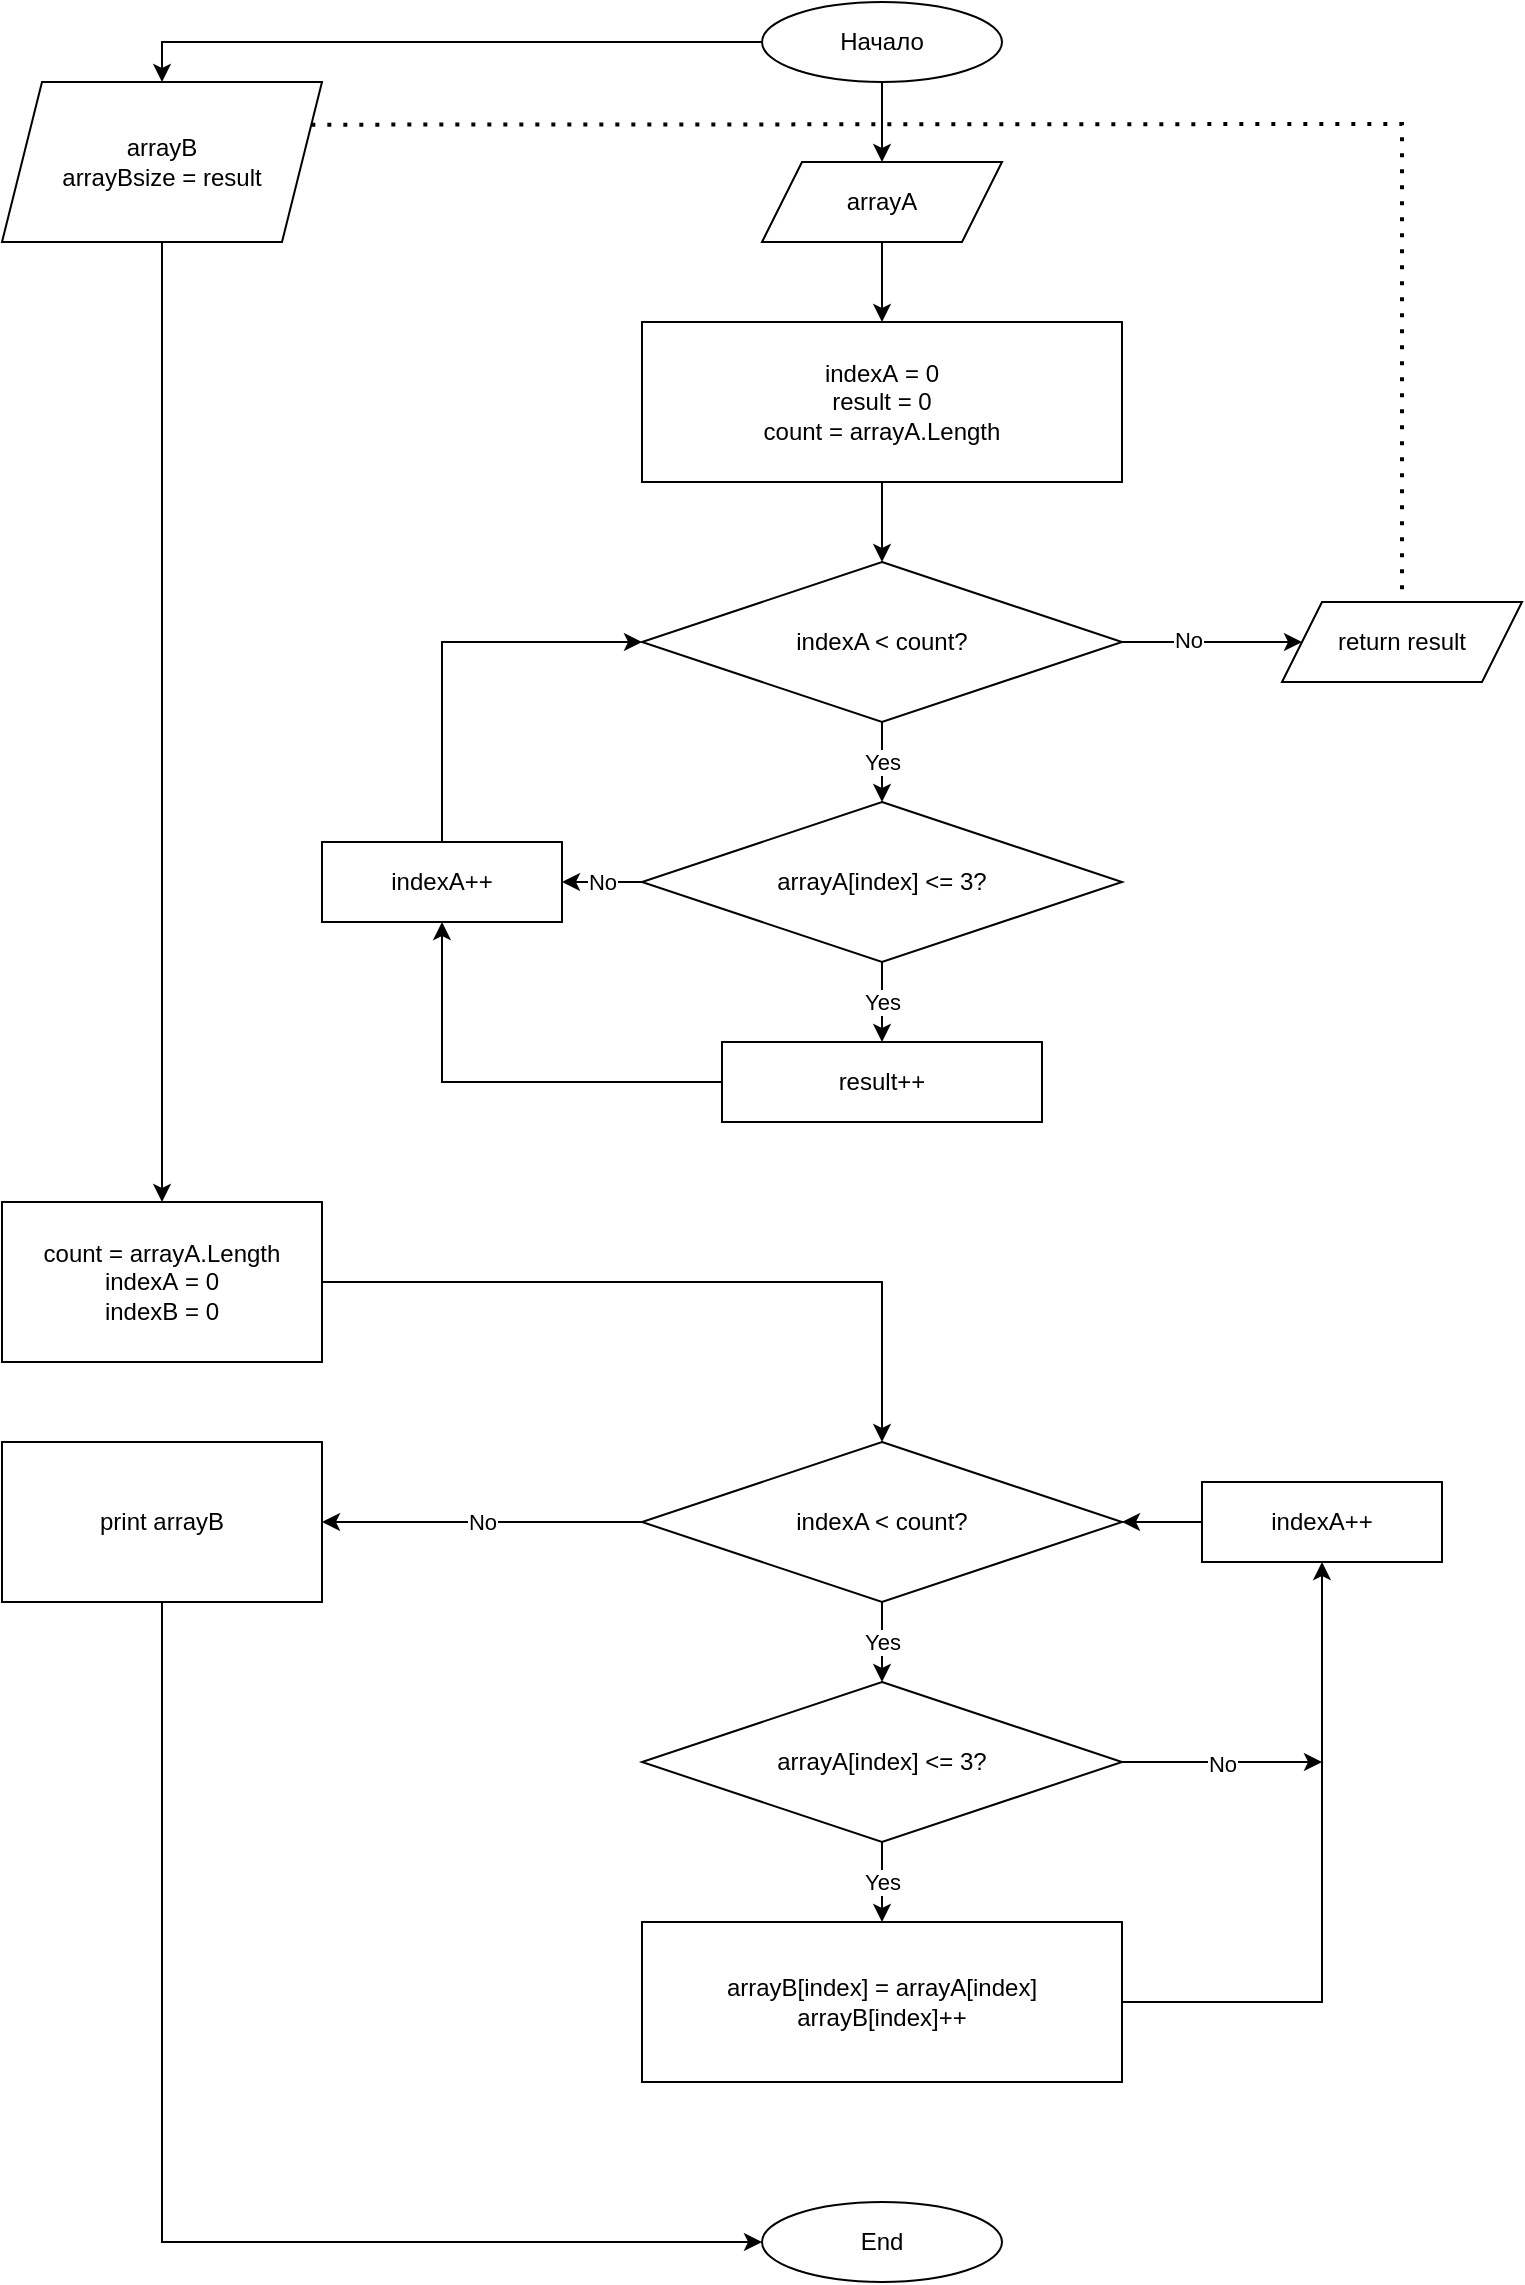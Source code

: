 <mxfile version="20.2.0" type="device"><diagram id="JkQ_ytLMIl1XNJhRQyvp" name="Страница 1"><mxGraphModel dx="1220" dy="672" grid="1" gridSize="10" guides="1" tooltips="1" connect="1" arrows="1" fold="1" page="1" pageScale="1" pageWidth="827" pageHeight="1169" background="#ffffff" math="0" shadow="0"><root><mxCell id="0"/><mxCell id="1" parent="0"/><mxCell id="TTaRvKEirfIjVPqRzyoc-22" value="" style="edgeStyle=orthogonalEdgeStyle;rounded=0;orthogonalLoop=1;jettySize=auto;html=1;" parent="1" source="TTaRvKEirfIjVPqRzyoc-1" target="TTaRvKEirfIjVPqRzyoc-2" edge="1"><mxGeometry relative="1" as="geometry"/></mxCell><mxCell id="TTaRvKEirfIjVPqRzyoc-25" style="edgeStyle=orthogonalEdgeStyle;rounded=0;orthogonalLoop=1;jettySize=auto;html=1;entryX=0.5;entryY=0;entryDx=0;entryDy=0;" parent="1" source="TTaRvKEirfIjVPqRzyoc-1" target="TTaRvKEirfIjVPqRzyoc-24" edge="1"><mxGeometry relative="1" as="geometry"/></mxCell><mxCell id="TTaRvKEirfIjVPqRzyoc-1" value="Начало" style="ellipse;whiteSpace=wrap;html=1;" parent="1" vertex="1"><mxGeometry x="420" width="120" height="40" as="geometry"/></mxCell><mxCell id="TTaRvKEirfIjVPqRzyoc-8" value="" style="edgeStyle=orthogonalEdgeStyle;rounded=0;orthogonalLoop=1;jettySize=auto;html=1;" parent="1" source="TTaRvKEirfIjVPqRzyoc-2" target="TTaRvKEirfIjVPqRzyoc-3" edge="1"><mxGeometry relative="1" as="geometry"/></mxCell><mxCell id="TTaRvKEirfIjVPqRzyoc-2" value="arrayA" style="shape=parallelogram;perimeter=parallelogramPerimeter;whiteSpace=wrap;html=1;fixedSize=1;" parent="1" vertex="1"><mxGeometry x="420" y="80" width="120" height="40" as="geometry"/></mxCell><mxCell id="TTaRvKEirfIjVPqRzyoc-7" value="" style="edgeStyle=orthogonalEdgeStyle;rounded=0;orthogonalLoop=1;jettySize=auto;html=1;" parent="1" source="TTaRvKEirfIjVPqRzyoc-3" target="TTaRvKEirfIjVPqRzyoc-4" edge="1"><mxGeometry relative="1" as="geometry"/></mxCell><mxCell id="TTaRvKEirfIjVPqRzyoc-3" value="indexА = 0&lt;br&gt;result = 0&lt;br&gt;count = arrayA.Length" style="rounded=0;whiteSpace=wrap;html=1;" parent="1" vertex="1"><mxGeometry x="360" y="160" width="240" height="80" as="geometry"/></mxCell><mxCell id="TTaRvKEirfIjVPqRzyoc-6" value="Yes" style="edgeStyle=orthogonalEdgeStyle;rounded=0;orthogonalLoop=1;jettySize=auto;html=1;" parent="1" source="TTaRvKEirfIjVPqRzyoc-4" target="TTaRvKEirfIjVPqRzyoc-5" edge="1"><mxGeometry relative="1" as="geometry"><Array as="points"><mxPoint x="480" y="380"/><mxPoint x="480" y="380"/></Array></mxGeometry></mxCell><mxCell id="TTaRvKEirfIjVPqRzyoc-11" value="" style="edgeStyle=orthogonalEdgeStyle;rounded=0;orthogonalLoop=1;jettySize=auto;html=1;" parent="1" source="TTaRvKEirfIjVPqRzyoc-4" target="TTaRvKEirfIjVPqRzyoc-10" edge="1"><mxGeometry relative="1" as="geometry"/></mxCell><mxCell id="TTaRvKEirfIjVPqRzyoc-12" value="No" style="edgeLabel;html=1;align=center;verticalAlign=middle;resizable=0;points=[];" parent="TTaRvKEirfIjVPqRzyoc-11" vertex="1" connectable="0"><mxGeometry x="-0.267" y="1" relative="1" as="geometry"><mxPoint as="offset"/></mxGeometry></mxCell><mxCell id="TTaRvKEirfIjVPqRzyoc-4" value="indexA &amp;lt; count?" style="rhombus;whiteSpace=wrap;html=1;" parent="1" vertex="1"><mxGeometry x="360" y="280" width="240" height="80" as="geometry"/></mxCell><mxCell id="TTaRvKEirfIjVPqRzyoc-15" value="No" style="edgeStyle=orthogonalEdgeStyle;rounded=0;orthogonalLoop=1;jettySize=auto;html=1;entryX=1;entryY=0.5;entryDx=0;entryDy=0;" parent="1" source="TTaRvKEirfIjVPqRzyoc-5" target="TTaRvKEirfIjVPqRzyoc-14" edge="1"><mxGeometry relative="1" as="geometry"><mxPoint x="280" y="440" as="targetPoint"/></mxGeometry></mxCell><mxCell id="TTaRvKEirfIjVPqRzyoc-17" value="Yes" style="edgeStyle=orthogonalEdgeStyle;rounded=0;orthogonalLoop=1;jettySize=auto;html=1;" parent="1" source="TTaRvKEirfIjVPqRzyoc-5" target="TTaRvKEirfIjVPqRzyoc-13" edge="1"><mxGeometry relative="1" as="geometry"/></mxCell><mxCell id="TTaRvKEirfIjVPqRzyoc-5" value="arrayA[index] &amp;lt;= 3?" style="rhombus;whiteSpace=wrap;html=1;" parent="1" vertex="1"><mxGeometry x="360" y="400" width="240" height="80" as="geometry"/></mxCell><mxCell id="TTaRvKEirfIjVPqRzyoc-10" value="return result" style="shape=parallelogram;perimeter=parallelogramPerimeter;whiteSpace=wrap;html=1;fixedSize=1;" parent="1" vertex="1"><mxGeometry x="680" y="300" width="120" height="40" as="geometry"/></mxCell><mxCell id="TTaRvKEirfIjVPqRzyoc-31" style="edgeStyle=orthogonalEdgeStyle;rounded=0;orthogonalLoop=1;jettySize=auto;html=1;entryX=0.5;entryY=1;entryDx=0;entryDy=0;" parent="1" source="TTaRvKEirfIjVPqRzyoc-13" target="TTaRvKEirfIjVPqRzyoc-14" edge="1"><mxGeometry relative="1" as="geometry"/></mxCell><mxCell id="TTaRvKEirfIjVPqRzyoc-13" value="result++" style="rounded=0;whiteSpace=wrap;html=1;" parent="1" vertex="1"><mxGeometry x="400" y="520" width="160" height="40" as="geometry"/></mxCell><mxCell id="TTaRvKEirfIjVPqRzyoc-18" style="edgeStyle=orthogonalEdgeStyle;rounded=0;orthogonalLoop=1;jettySize=auto;html=1;entryX=0;entryY=0.5;entryDx=0;entryDy=0;exitX=0.5;exitY=0;exitDx=0;exitDy=0;" parent="1" source="TTaRvKEirfIjVPqRzyoc-14" target="TTaRvKEirfIjVPqRzyoc-4" edge="1"><mxGeometry relative="1" as="geometry"><mxPoint x="200" y="320" as="targetPoint"/><mxPoint x="200" y="420" as="sourcePoint"/><Array as="points"><mxPoint x="260" y="320"/></Array></mxGeometry></mxCell><mxCell id="TTaRvKEirfIjVPqRzyoc-14" value="indexA++" style="rounded=0;whiteSpace=wrap;html=1;" parent="1" vertex="1"><mxGeometry x="200" y="420" width="120" height="40" as="geometry"/></mxCell><mxCell id="TTaRvKEirfIjVPqRzyoc-28" style="edgeStyle=orthogonalEdgeStyle;rounded=0;orthogonalLoop=1;jettySize=auto;html=1;entryX=0.5;entryY=0;entryDx=0;entryDy=0;" parent="1" source="TTaRvKEirfIjVPqRzyoc-24" target="TTaRvKEirfIjVPqRzyoc-27" edge="1"><mxGeometry relative="1" as="geometry"><mxPoint x="80" y="530" as="targetPoint"/></mxGeometry></mxCell><mxCell id="TTaRvKEirfIjVPqRzyoc-24" value="arrayB&lt;br&gt;arrayBsize = result" style="shape=parallelogram;perimeter=parallelogramPerimeter;whiteSpace=wrap;html=1;fixedSize=1;" parent="1" vertex="1"><mxGeometry x="40" y="40" width="160" height="80" as="geometry"/></mxCell><mxCell id="TTaRvKEirfIjVPqRzyoc-26" value="" style="endArrow=none;dashed=1;html=1;dashPattern=1 3;strokeWidth=2;rounded=0;exitX=1;exitY=0.25;exitDx=0;exitDy=0;entryX=0.5;entryY=0;entryDx=0;entryDy=0;" parent="1" source="TTaRvKEirfIjVPqRzyoc-24" target="TTaRvKEirfIjVPqRzyoc-10" edge="1"><mxGeometry width="50" height="50" relative="1" as="geometry"><mxPoint x="390" y="220" as="sourcePoint"/><mxPoint x="720" y="60" as="targetPoint"/><Array as="points"><mxPoint x="740" y="61"/></Array></mxGeometry></mxCell><mxCell id="TTaRvKEirfIjVPqRzyoc-43" style="edgeStyle=orthogonalEdgeStyle;rounded=0;orthogonalLoop=1;jettySize=auto;html=1;entryX=0.5;entryY=0;entryDx=0;entryDy=0;" parent="1" source="TTaRvKEirfIjVPqRzyoc-27" target="TTaRvKEirfIjVPqRzyoc-32" edge="1"><mxGeometry relative="1" as="geometry"/></mxCell><mxCell id="TTaRvKEirfIjVPqRzyoc-27" value="count = arrayA.Length&lt;br&gt;indexА = 0&lt;br&gt;indexB = 0" style="rounded=0;whiteSpace=wrap;html=1;" parent="1" vertex="1"><mxGeometry x="40" y="600" width="160" height="80" as="geometry"/></mxCell><mxCell id="TTaRvKEirfIjVPqRzyoc-35" value="Yes" style="edgeStyle=orthogonalEdgeStyle;rounded=0;orthogonalLoop=1;jettySize=auto;html=1;entryX=0.5;entryY=0;entryDx=0;entryDy=0;" parent="1" source="TTaRvKEirfIjVPqRzyoc-32" target="TTaRvKEirfIjVPqRzyoc-33" edge="1"><mxGeometry relative="1" as="geometry"/></mxCell><mxCell id="TTaRvKEirfIjVPqRzyoc-45" value="No" style="edgeStyle=orthogonalEdgeStyle;rounded=0;orthogonalLoop=1;jettySize=auto;html=1;entryX=1;entryY=0.5;entryDx=0;entryDy=0;" parent="1" source="TTaRvKEirfIjVPqRzyoc-32" target="TTaRvKEirfIjVPqRzyoc-44" edge="1"><mxGeometry relative="1" as="geometry"/></mxCell><mxCell id="TTaRvKEirfIjVPqRzyoc-32" value="indexA &amp;lt; count?" style="rhombus;whiteSpace=wrap;html=1;" parent="1" vertex="1"><mxGeometry x="360" y="720" width="240" height="80" as="geometry"/></mxCell><mxCell id="TTaRvKEirfIjVPqRzyoc-37" value="Yes" style="edgeStyle=orthogonalEdgeStyle;rounded=0;orthogonalLoop=1;jettySize=auto;html=1;" parent="1" source="TTaRvKEirfIjVPqRzyoc-33" target="TTaRvKEirfIjVPqRzyoc-36" edge="1"><mxGeometry relative="1" as="geometry"/></mxCell><mxCell id="TTaRvKEirfIjVPqRzyoc-42" value="No" style="edgeStyle=orthogonalEdgeStyle;rounded=0;orthogonalLoop=1;jettySize=auto;html=1;" parent="1" source="TTaRvKEirfIjVPqRzyoc-33" edge="1"><mxGeometry relative="1" as="geometry"><mxPoint x="700" y="880" as="targetPoint"/></mxGeometry></mxCell><mxCell id="TTaRvKEirfIjVPqRzyoc-33" value="arrayA[index] &amp;lt;= 3?" style="rhombus;whiteSpace=wrap;html=1;" parent="1" vertex="1"><mxGeometry x="360" y="840" width="240" height="80" as="geometry"/></mxCell><mxCell id="TTaRvKEirfIjVPqRzyoc-39" style="edgeStyle=orthogonalEdgeStyle;rounded=0;orthogonalLoop=1;jettySize=auto;html=1;entryX=0.5;entryY=1;entryDx=0;entryDy=0;" parent="1" source="TTaRvKEirfIjVPqRzyoc-36" target="TTaRvKEirfIjVPqRzyoc-38" edge="1"><mxGeometry relative="1" as="geometry"/></mxCell><mxCell id="TTaRvKEirfIjVPqRzyoc-36" value="arrayB[index] = arrayA[index]&lt;br&gt;arrayB[index]++" style="rounded=0;whiteSpace=wrap;html=1;" parent="1" vertex="1"><mxGeometry x="360" y="960" width="240" height="80" as="geometry"/></mxCell><mxCell id="TTaRvKEirfIjVPqRzyoc-41" value="" style="edgeStyle=orthogonalEdgeStyle;rounded=0;orthogonalLoop=1;jettySize=auto;html=1;" parent="1" source="TTaRvKEirfIjVPqRzyoc-38" target="TTaRvKEirfIjVPqRzyoc-32" edge="1"><mxGeometry relative="1" as="geometry"/></mxCell><mxCell id="TTaRvKEirfIjVPqRzyoc-38" value="indexA++" style="rounded=0;whiteSpace=wrap;html=1;" parent="1" vertex="1"><mxGeometry x="640" y="740" width="120" height="40" as="geometry"/></mxCell><mxCell id="TTaRvKEirfIjVPqRzyoc-47" style="edgeStyle=orthogonalEdgeStyle;rounded=0;orthogonalLoop=1;jettySize=auto;html=1;entryX=0;entryY=0.5;entryDx=0;entryDy=0;" parent="1" source="TTaRvKEirfIjVPqRzyoc-44" target="TTaRvKEirfIjVPqRzyoc-46" edge="1"><mxGeometry relative="1" as="geometry"><Array as="points"><mxPoint x="120" y="1120"/></Array></mxGeometry></mxCell><mxCell id="TTaRvKEirfIjVPqRzyoc-44" value="print arrayB" style="rounded=0;whiteSpace=wrap;html=1;" parent="1" vertex="1"><mxGeometry x="40" y="720" width="160" height="80" as="geometry"/></mxCell><mxCell id="TTaRvKEirfIjVPqRzyoc-46" value="End" style="ellipse;whiteSpace=wrap;html=1;" parent="1" vertex="1"><mxGeometry x="420" y="1100" width="120" height="40" as="geometry"/></mxCell></root></mxGraphModel></diagram></mxfile>